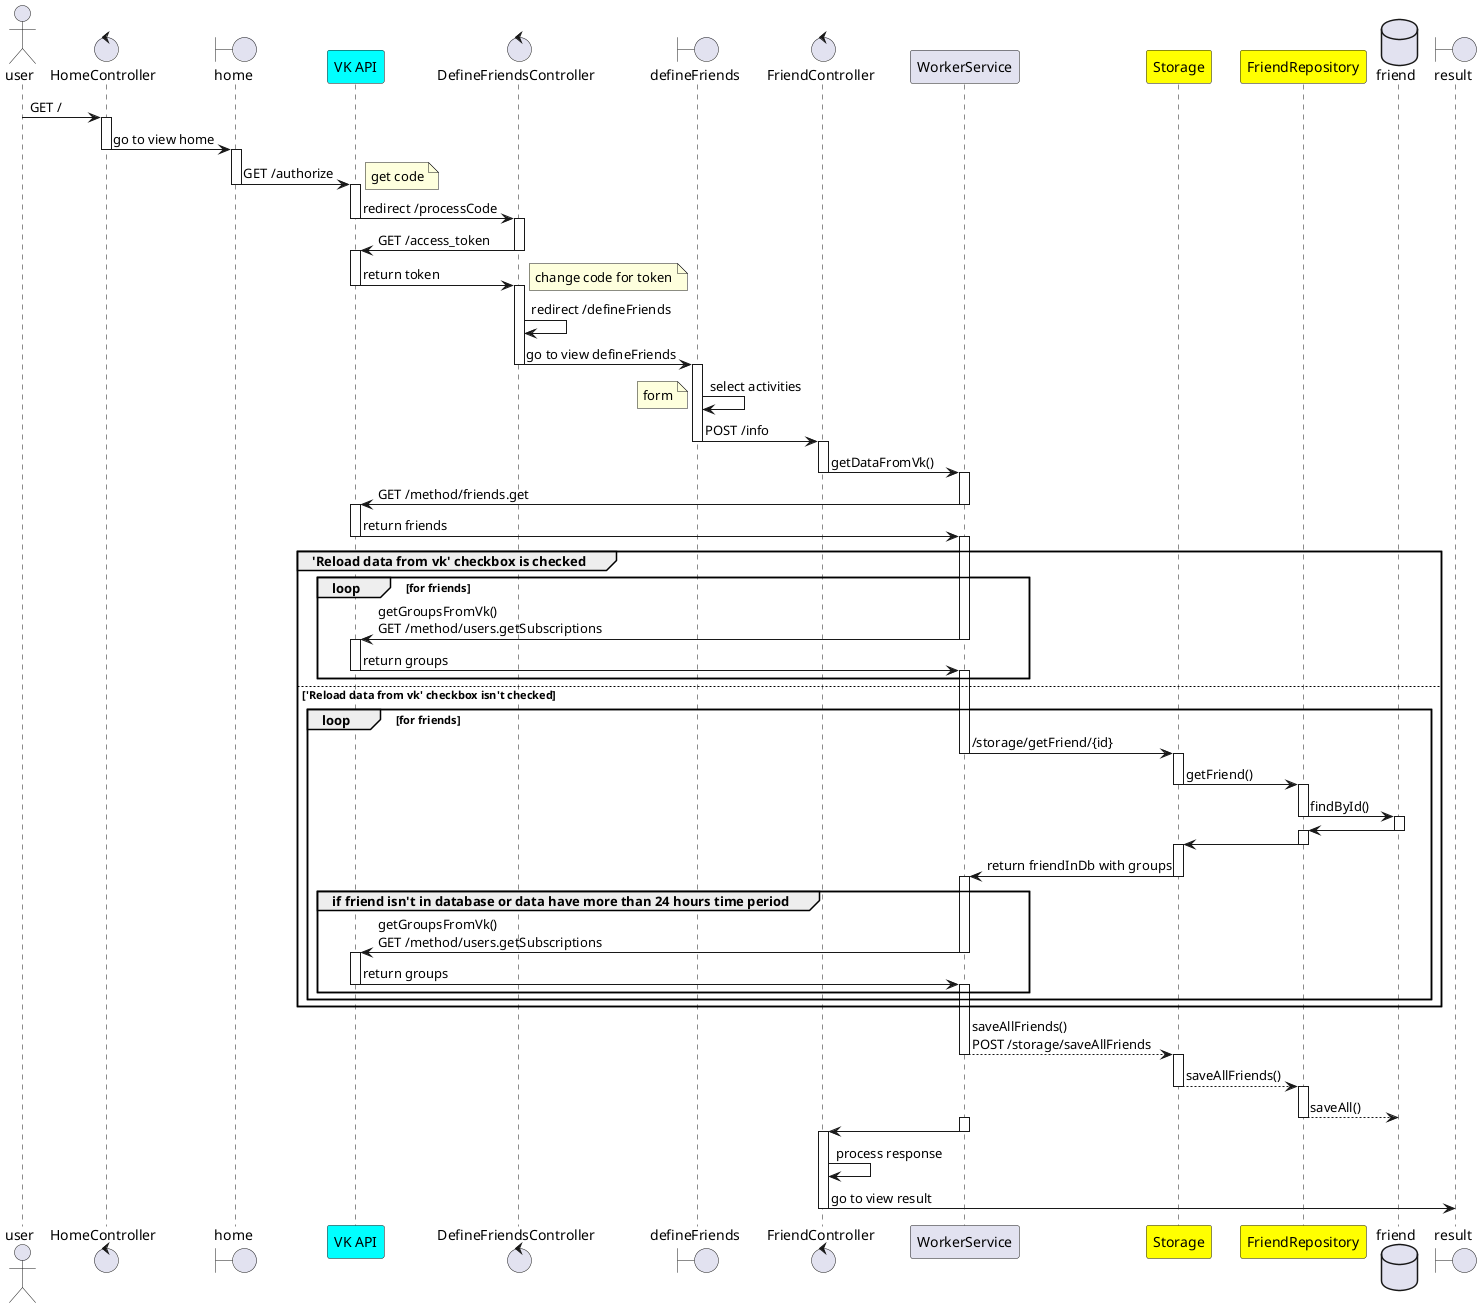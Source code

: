 @startuml
'title app
'header feduk
'footer feduk
actor user
control HomeController
boundary home
participant "VK API" as vk #cyan
control DefineFriendsController as dfc
boundary defineFriends
control FriendController
participant WorkerService
participant Storage #yellow
participant FriendRepository #yellow
database friend
boundary result

user -> HomeController ++: GET /
HomeController -> home --++: go to view home
home -> vk --++: GET /authorize
note right : get code
vk -> dfc --++: redirect /processCode
vk <- dfc --++: GET /access_token
vk -> dfc --++: return token
note right : change code for token
dfc -> dfc : redirect /defineFriends
dfc -> defineFriends --++:go to view defineFriends
defineFriends -> defineFriends : select activities
note left : form
defineFriends -> FriendController --++: POST /info
FriendController -> WorkerService --++: getDataFromVk()
vk <- WorkerService --++: GET /method/friends.get
vk -> WorkerService --++: return friends

group 'Reload data from vk' checkbox is checked
    loop for friends
        vk <- WorkerService --++: getGroupsFromVk()\nGET /method/users.getSubscriptions
        vk -> WorkerService --++: return groups
    end
else 'Reload data from vk' checkbox isn't checked
    loop for friends
        WorkerService -> Storage --++: /storage/getFriend/{id}
        Storage -> FriendRepository --++: getFriend()
        FriendRepository -> friend --++: findById()
        FriendRepository <- friend --++:
        Storage <- FriendRepository --++:
        WorkerService <- Storage --++: return friendInDb with groups
        group if friend isn't in database or data have more than 24 hours time period
            vk <- WorkerService --++: getGroupsFromVk()\nGET /method/users.getSubscriptions
            vk -> WorkerService --++: return groups
        end
    end
end
WorkerService --> Storage --++: saveAllFriends()\nPOST /storage/saveAllFriends
Storage --> FriendRepository --++: saveAllFriends()
FriendRepository --> friend --: saveAll()
activate WorkerService
WorkerService -> FriendController --++:
FriendController -> FriendController : process response
FriendController -> result --:go to view result
@enduml